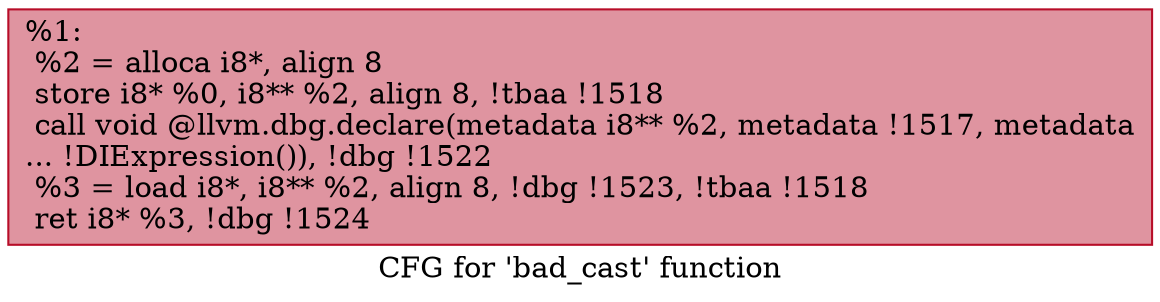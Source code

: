digraph "CFG for 'bad_cast' function" {
	label="CFG for 'bad_cast' function";

	Node0x23635b0 [shape=record,color="#b70d28ff", style=filled, fillcolor="#b70d2870",label="{%1:\l  %2 = alloca i8*, align 8\l  store i8* %0, i8** %2, align 8, !tbaa !1518\l  call void @llvm.dbg.declare(metadata i8** %2, metadata !1517, metadata\l... !DIExpression()), !dbg !1522\l  %3 = load i8*, i8** %2, align 8, !dbg !1523, !tbaa !1518\l  ret i8* %3, !dbg !1524\l}"];
}
